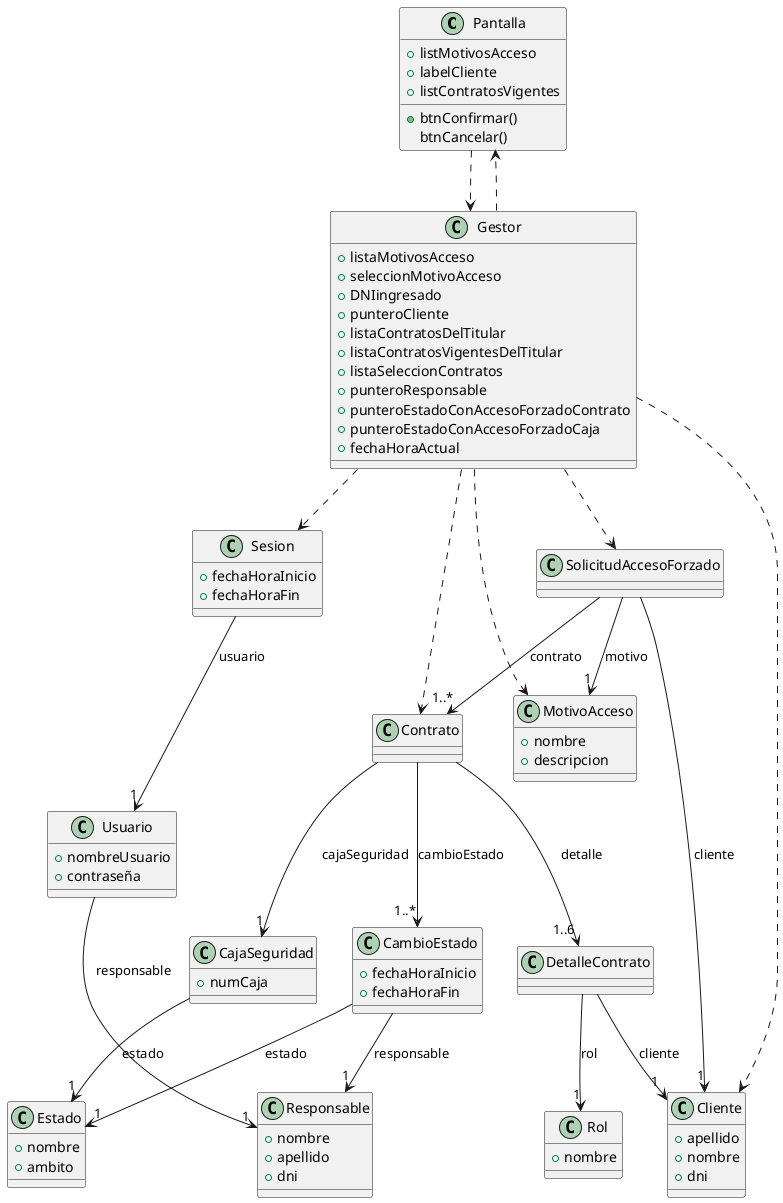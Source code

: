 @startuml clase 

class Pantalla{
    +listMotivosAcceso
    +labelCliente
    +listContratosVigentes 
    +btnConfirmar()
    btnCancelar()
}
class Gestor{
    +listaMotivosAcceso
    +seleccionMotivoAcceso
    +DNIingresado
    +punteroCliente
    +listaContratosDelTitular
    +listaContratosVigentesDelTitular
    +listaSeleccionContratos
    +punteroResponsable
    +punteroEstadoConAccesoForzadoContrato
    +punteroEstadoConAccesoForzadoCaja
    +fechaHoraActual
}
class Contrato{}
class DetalleContrato{}
class Rol{
    +nombre
}
class MotivoAcceso{
    +nombre
    +descripcion
}

class Cliente{
    +apellido
    +nombre
    +dni
}
class Estado{
    +nombre
    +ambito
}
class CambioEstado{
    +fechaHoraInicio
    +fechaHoraFin
}
class CajaSeguridad{
    +numCaja
}
class Sesion{
    +fechaHoraInicio
    +fechaHoraFin
}
class Usuario{
    +nombreUsuario
    +contraseña
}
class Responsable{
    +nombre
    +apellido
    +dni
}
class SolicitudAccesoForzado{}
SolicitudAccesoForzado --> "1" Cliente : cliente
SolicitudAccesoForzado --> "1" MotivoAcceso : motivo
Gestor ..> Pantalla 
Pantalla ..> Gestor

CambioEstado --> "1" Estado : estado
Contrato --> "1" CajaSeguridad : cajaSeguridad
Sesion --> "1" Usuario : usuario
Usuario --> "1" Responsable : responsable
DetalleContrato --> "1" Rol: rol

Gestor ..> MotivoAcceso 
Gestor ..> Cliente 
Gestor ..> Contrato
CajaSeguridad --> "1" Estado : estado
Contrato --> "1..*" CambioEstado : cambioEstado
Gestor ..> Sesion
CambioEstado --> "1" Responsable : responsable
Contrato --> "1..6" DetalleContrato :detalle
DetalleContrato --> "1" Cliente : cliente
Gestor ..> SolicitudAccesoForzado
SolicitudAccesoForzado --> "1..*" Contrato : contrato
@enduml